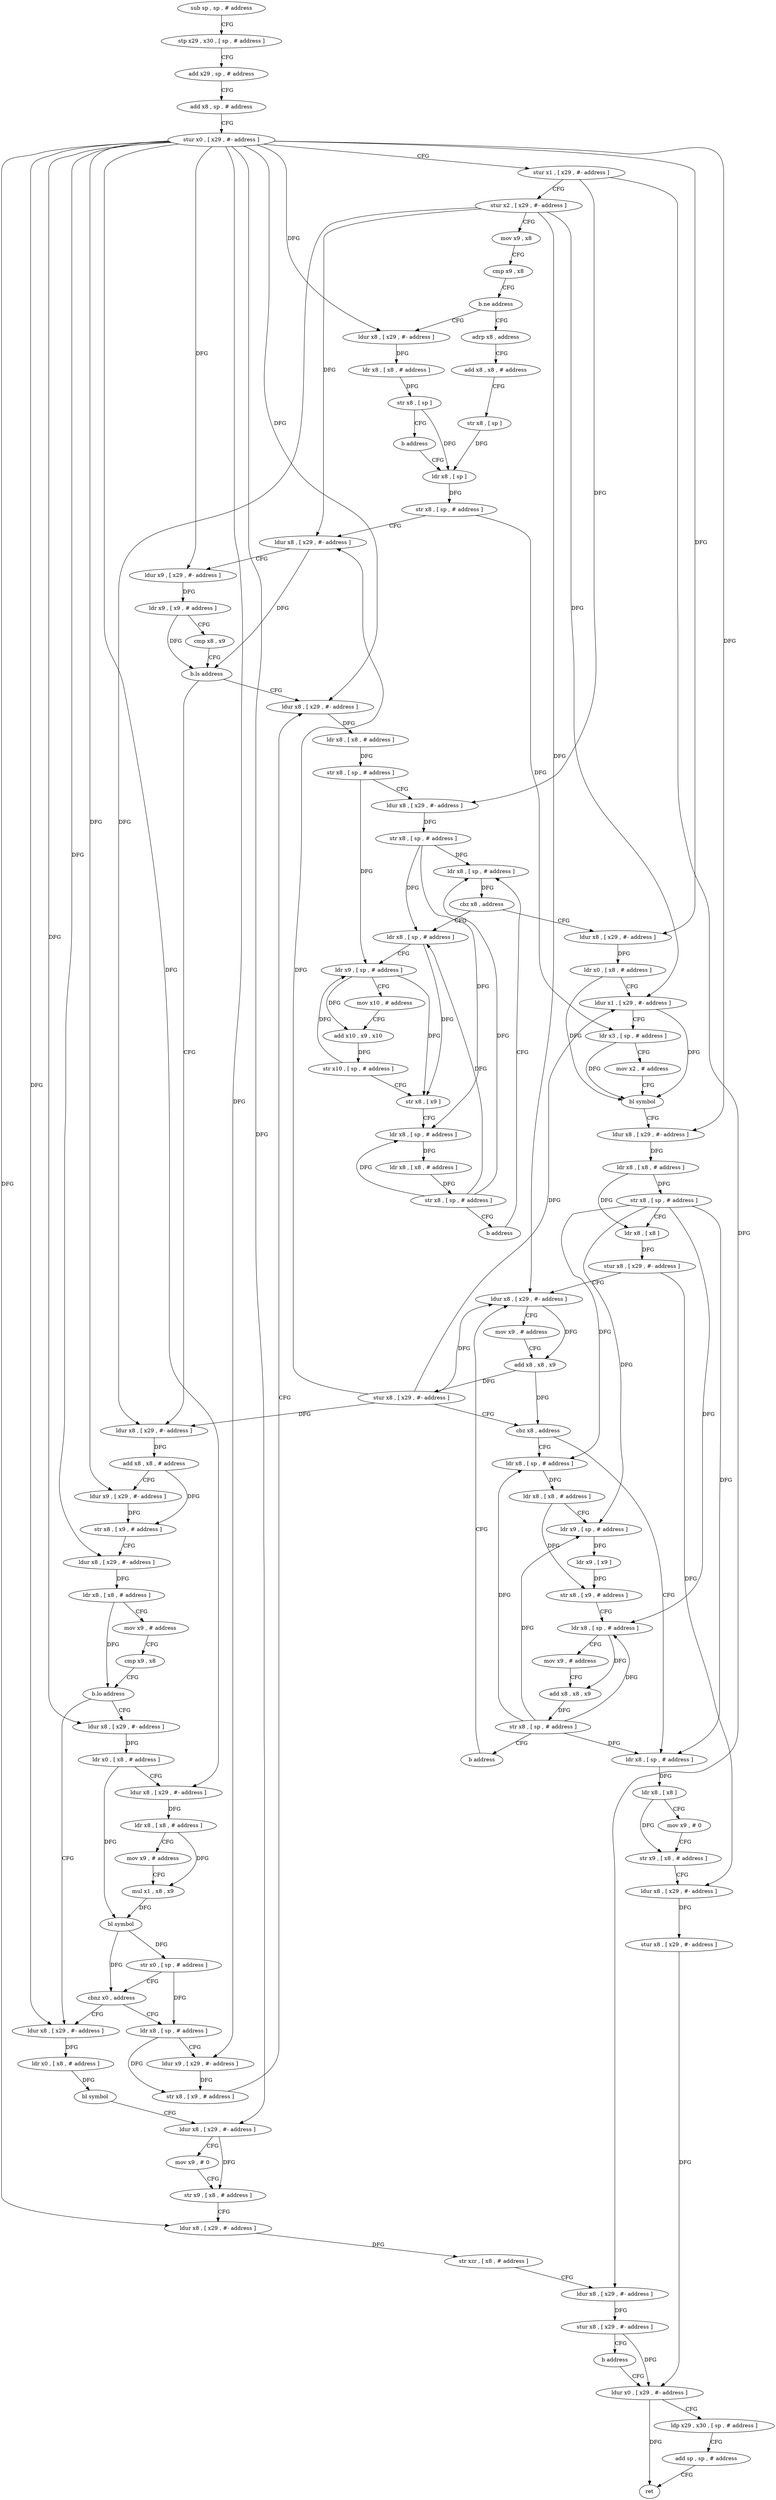 digraph "func" {
"4214040" [label = "sub sp , sp , # address" ]
"4214044" [label = "stp x29 , x30 , [ sp , # address ]" ]
"4214048" [label = "add x29 , sp , # address" ]
"4214052" [label = "add x8 , sp , # address" ]
"4214056" [label = "stur x0 , [ x29 , #- address ]" ]
"4214060" [label = "stur x1 , [ x29 , #- address ]" ]
"4214064" [label = "stur x2 , [ x29 , #- address ]" ]
"4214068" [label = "mov x9 , x8" ]
"4214072" [label = "cmp x9 , x8" ]
"4214076" [label = "b.ne address" ]
"4214096" [label = "adrp x8 , address" ]
"4214080" [label = "ldur x8 , [ x29 , #- address ]" ]
"4214100" [label = "add x8 , x8 , # address" ]
"4214104" [label = "str x8 , [ sp ]" ]
"4214108" [label = "ldr x8 , [ sp ]" ]
"4214084" [label = "ldr x8 , [ x8 , # address ]" ]
"4214088" [label = "str x8 , [ sp ]" ]
"4214092" [label = "b address" ]
"4214264" [label = "ldur x8 , [ x29 , #- address ]" ]
"4214268" [label = "ldr x8 , [ x8 , # address ]" ]
"4214272" [label = "str x8 , [ sp , # address ]" ]
"4214276" [label = "ldur x8 , [ x29 , #- address ]" ]
"4214280" [label = "str x8 , [ sp , # address ]" ]
"4214284" [label = "ldr x8 , [ sp , # address ]" ]
"4214136" [label = "ldur x8 , [ x29 , #- address ]" ]
"4214140" [label = "add x8 , x8 , # address" ]
"4214144" [label = "ldur x9 , [ x29 , #- address ]" ]
"4214148" [label = "str x8 , [ x9 , # address ]" ]
"4214152" [label = "ldur x8 , [ x29 , #- address ]" ]
"4214156" [label = "ldr x8 , [ x8 , # address ]" ]
"4214160" [label = "mov x9 , # address" ]
"4214164" [label = "cmp x9 , x8" ]
"4214168" [label = "b.lo address" ]
"4214208" [label = "ldur x8 , [ x29 , #- address ]" ]
"4214172" [label = "ldur x8 , [ x29 , #- address ]" ]
"4214112" [label = "str x8 , [ sp , # address ]" ]
"4214116" [label = "ldur x8 , [ x29 , #- address ]" ]
"4214120" [label = "ldur x9 , [ x29 , #- address ]" ]
"4214124" [label = "ldr x9 , [ x9 , # address ]" ]
"4214128" [label = "cmp x8 , x9" ]
"4214132" [label = "b.ls address" ]
"4214332" [label = "ldur x8 , [ x29 , #- address ]" ]
"4214336" [label = "ldr x0 , [ x8 , # address ]" ]
"4214340" [label = "ldur x1 , [ x29 , #- address ]" ]
"4214344" [label = "ldr x3 , [ sp , # address ]" ]
"4214348" [label = "mov x2 , # address" ]
"4214352" [label = "bl symbol" ]
"4214356" [label = "ldur x8 , [ x29 , #- address ]" ]
"4214360" [label = "ldr x8 , [ x8 , # address ]" ]
"4214364" [label = "str x8 , [ sp , # address ]" ]
"4214368" [label = "ldr x8 , [ x8 ]" ]
"4214372" [label = "stur x8 , [ x29 , #- address ]" ]
"4214376" [label = "ldur x8 , [ x29 , #- address ]" ]
"4214292" [label = "ldr x8 , [ sp , # address ]" ]
"4214296" [label = "ldr x9 , [ sp , # address ]" ]
"4214300" [label = "mov x10 , # address" ]
"4214304" [label = "add x10 , x9 , x10" ]
"4214308" [label = "str x10 , [ sp , # address ]" ]
"4214312" [label = "str x8 , [ x9 ]" ]
"4214316" [label = "ldr x8 , [ sp , # address ]" ]
"4214320" [label = "ldr x8 , [ x8 , # address ]" ]
"4214324" [label = "str x8 , [ sp , # address ]" ]
"4214328" [label = "b address" ]
"4214212" [label = "ldr x0 , [ x8 , # address ]" ]
"4214216" [label = "bl symbol" ]
"4214220" [label = "ldur x8 , [ x29 , #- address ]" ]
"4214224" [label = "mov x9 , # 0" ]
"4214228" [label = "str x9 , [ x8 , # address ]" ]
"4214232" [label = "ldur x8 , [ x29 , #- address ]" ]
"4214236" [label = "str xzr , [ x8 , # address ]" ]
"4214240" [label = "ldur x8 , [ x29 , #- address ]" ]
"4214244" [label = "stur x8 , [ x29 , #- address ]" ]
"4214248" [label = "b address" ]
"4214460" [label = "ldur x0 , [ x29 , #- address ]" ]
"4214176" [label = "ldr x0 , [ x8 , # address ]" ]
"4214180" [label = "ldur x8 , [ x29 , #- address ]" ]
"4214184" [label = "ldr x8 , [ x8 , # address ]" ]
"4214188" [label = "mov x9 , # address" ]
"4214192" [label = "mul x1 , x8 , x9" ]
"4214196" [label = "bl symbol" ]
"4214200" [label = "str x0 , [ sp , # address ]" ]
"4214204" [label = "cbnz x0 , address" ]
"4214252" [label = "ldr x8 , [ sp , # address ]" ]
"4214436" [label = "ldr x8 , [ sp , # address ]" ]
"4214440" [label = "ldr x8 , [ x8 ]" ]
"4214444" [label = "mov x9 , # 0" ]
"4214448" [label = "str x9 , [ x8 , # address ]" ]
"4214452" [label = "ldur x8 , [ x29 , #- address ]" ]
"4214456" [label = "stur x8 , [ x29 , #- address ]" ]
"4214396" [label = "ldr x8 , [ sp , # address ]" ]
"4214400" [label = "ldr x8 , [ x8 , # address ]" ]
"4214404" [label = "ldr x9 , [ sp , # address ]" ]
"4214408" [label = "ldr x9 , [ x9 ]" ]
"4214412" [label = "str x8 , [ x9 , # address ]" ]
"4214416" [label = "ldr x8 , [ sp , # address ]" ]
"4214420" [label = "mov x9 , # address" ]
"4214424" [label = "add x8 , x8 , x9" ]
"4214428" [label = "str x8 , [ sp , # address ]" ]
"4214432" [label = "b address" ]
"4214288" [label = "cbz x8 , address" ]
"4214464" [label = "ldp x29 , x30 , [ sp , # address ]" ]
"4214468" [label = "add sp , sp , # address" ]
"4214472" [label = "ret" ]
"4214256" [label = "ldur x9 , [ x29 , #- address ]" ]
"4214260" [label = "str x8 , [ x9 , # address ]" ]
"4214380" [label = "mov x9 , # address" ]
"4214384" [label = "add x8 , x8 , x9" ]
"4214388" [label = "stur x8 , [ x29 , #- address ]" ]
"4214392" [label = "cbz x8 , address" ]
"4214040" -> "4214044" [ label = "CFG" ]
"4214044" -> "4214048" [ label = "CFG" ]
"4214048" -> "4214052" [ label = "CFG" ]
"4214052" -> "4214056" [ label = "CFG" ]
"4214056" -> "4214060" [ label = "CFG" ]
"4214056" -> "4214080" [ label = "DFG" ]
"4214056" -> "4214120" [ label = "DFG" ]
"4214056" -> "4214264" [ label = "DFG" ]
"4214056" -> "4214144" [ label = "DFG" ]
"4214056" -> "4214152" [ label = "DFG" ]
"4214056" -> "4214208" [ label = "DFG" ]
"4214056" -> "4214220" [ label = "DFG" ]
"4214056" -> "4214232" [ label = "DFG" ]
"4214056" -> "4214172" [ label = "DFG" ]
"4214056" -> "4214180" [ label = "DFG" ]
"4214056" -> "4214332" [ label = "DFG" ]
"4214056" -> "4214356" [ label = "DFG" ]
"4214056" -> "4214256" [ label = "DFG" ]
"4214060" -> "4214064" [ label = "CFG" ]
"4214060" -> "4214276" [ label = "DFG" ]
"4214060" -> "4214240" [ label = "DFG" ]
"4214064" -> "4214068" [ label = "CFG" ]
"4214064" -> "4214116" [ label = "DFG" ]
"4214064" -> "4214136" [ label = "DFG" ]
"4214064" -> "4214340" [ label = "DFG" ]
"4214064" -> "4214376" [ label = "DFG" ]
"4214068" -> "4214072" [ label = "CFG" ]
"4214072" -> "4214076" [ label = "CFG" ]
"4214076" -> "4214096" [ label = "CFG" ]
"4214076" -> "4214080" [ label = "CFG" ]
"4214096" -> "4214100" [ label = "CFG" ]
"4214080" -> "4214084" [ label = "DFG" ]
"4214100" -> "4214104" [ label = "CFG" ]
"4214104" -> "4214108" [ label = "DFG" ]
"4214108" -> "4214112" [ label = "DFG" ]
"4214084" -> "4214088" [ label = "DFG" ]
"4214088" -> "4214092" [ label = "CFG" ]
"4214088" -> "4214108" [ label = "DFG" ]
"4214092" -> "4214108" [ label = "CFG" ]
"4214264" -> "4214268" [ label = "DFG" ]
"4214268" -> "4214272" [ label = "DFG" ]
"4214272" -> "4214276" [ label = "CFG" ]
"4214272" -> "4214296" [ label = "DFG" ]
"4214276" -> "4214280" [ label = "DFG" ]
"4214280" -> "4214284" [ label = "DFG" ]
"4214280" -> "4214292" [ label = "DFG" ]
"4214280" -> "4214316" [ label = "DFG" ]
"4214284" -> "4214288" [ label = "DFG" ]
"4214136" -> "4214140" [ label = "DFG" ]
"4214140" -> "4214144" [ label = "CFG" ]
"4214140" -> "4214148" [ label = "DFG" ]
"4214144" -> "4214148" [ label = "DFG" ]
"4214148" -> "4214152" [ label = "CFG" ]
"4214152" -> "4214156" [ label = "DFG" ]
"4214156" -> "4214160" [ label = "CFG" ]
"4214156" -> "4214168" [ label = "DFG" ]
"4214160" -> "4214164" [ label = "CFG" ]
"4214164" -> "4214168" [ label = "CFG" ]
"4214168" -> "4214208" [ label = "CFG" ]
"4214168" -> "4214172" [ label = "CFG" ]
"4214208" -> "4214212" [ label = "DFG" ]
"4214172" -> "4214176" [ label = "DFG" ]
"4214112" -> "4214116" [ label = "CFG" ]
"4214112" -> "4214344" [ label = "DFG" ]
"4214116" -> "4214120" [ label = "CFG" ]
"4214116" -> "4214132" [ label = "DFG" ]
"4214120" -> "4214124" [ label = "DFG" ]
"4214124" -> "4214128" [ label = "CFG" ]
"4214124" -> "4214132" [ label = "DFG" ]
"4214128" -> "4214132" [ label = "CFG" ]
"4214132" -> "4214264" [ label = "CFG" ]
"4214132" -> "4214136" [ label = "CFG" ]
"4214332" -> "4214336" [ label = "DFG" ]
"4214336" -> "4214340" [ label = "CFG" ]
"4214336" -> "4214352" [ label = "DFG" ]
"4214340" -> "4214344" [ label = "CFG" ]
"4214340" -> "4214352" [ label = "DFG" ]
"4214344" -> "4214348" [ label = "CFG" ]
"4214344" -> "4214352" [ label = "DFG" ]
"4214348" -> "4214352" [ label = "CFG" ]
"4214352" -> "4214356" [ label = "CFG" ]
"4214356" -> "4214360" [ label = "DFG" ]
"4214360" -> "4214364" [ label = "DFG" ]
"4214360" -> "4214368" [ label = "DFG" ]
"4214364" -> "4214368" [ label = "CFG" ]
"4214364" -> "4214436" [ label = "DFG" ]
"4214364" -> "4214396" [ label = "DFG" ]
"4214364" -> "4214404" [ label = "DFG" ]
"4214364" -> "4214416" [ label = "DFG" ]
"4214368" -> "4214372" [ label = "DFG" ]
"4214372" -> "4214376" [ label = "CFG" ]
"4214372" -> "4214452" [ label = "DFG" ]
"4214376" -> "4214380" [ label = "CFG" ]
"4214376" -> "4214384" [ label = "DFG" ]
"4214292" -> "4214296" [ label = "CFG" ]
"4214292" -> "4214312" [ label = "DFG" ]
"4214296" -> "4214300" [ label = "CFG" ]
"4214296" -> "4214304" [ label = "DFG" ]
"4214296" -> "4214312" [ label = "DFG" ]
"4214300" -> "4214304" [ label = "CFG" ]
"4214304" -> "4214308" [ label = "DFG" ]
"4214308" -> "4214312" [ label = "CFG" ]
"4214308" -> "4214296" [ label = "DFG" ]
"4214312" -> "4214316" [ label = "CFG" ]
"4214316" -> "4214320" [ label = "DFG" ]
"4214320" -> "4214324" [ label = "DFG" ]
"4214324" -> "4214328" [ label = "CFG" ]
"4214324" -> "4214284" [ label = "DFG" ]
"4214324" -> "4214292" [ label = "DFG" ]
"4214324" -> "4214316" [ label = "DFG" ]
"4214328" -> "4214284" [ label = "CFG" ]
"4214212" -> "4214216" [ label = "DFG" ]
"4214216" -> "4214220" [ label = "CFG" ]
"4214220" -> "4214224" [ label = "CFG" ]
"4214220" -> "4214228" [ label = "DFG" ]
"4214224" -> "4214228" [ label = "CFG" ]
"4214228" -> "4214232" [ label = "CFG" ]
"4214232" -> "4214236" [ label = "DFG" ]
"4214236" -> "4214240" [ label = "CFG" ]
"4214240" -> "4214244" [ label = "DFG" ]
"4214244" -> "4214248" [ label = "CFG" ]
"4214244" -> "4214460" [ label = "DFG" ]
"4214248" -> "4214460" [ label = "CFG" ]
"4214460" -> "4214464" [ label = "CFG" ]
"4214460" -> "4214472" [ label = "DFG" ]
"4214176" -> "4214180" [ label = "CFG" ]
"4214176" -> "4214196" [ label = "DFG" ]
"4214180" -> "4214184" [ label = "DFG" ]
"4214184" -> "4214188" [ label = "CFG" ]
"4214184" -> "4214192" [ label = "DFG" ]
"4214188" -> "4214192" [ label = "CFG" ]
"4214192" -> "4214196" [ label = "DFG" ]
"4214196" -> "4214200" [ label = "DFG" ]
"4214196" -> "4214204" [ label = "DFG" ]
"4214200" -> "4214204" [ label = "CFG" ]
"4214200" -> "4214252" [ label = "DFG" ]
"4214204" -> "4214252" [ label = "CFG" ]
"4214204" -> "4214208" [ label = "CFG" ]
"4214252" -> "4214256" [ label = "CFG" ]
"4214252" -> "4214260" [ label = "DFG" ]
"4214436" -> "4214440" [ label = "DFG" ]
"4214440" -> "4214444" [ label = "CFG" ]
"4214440" -> "4214448" [ label = "DFG" ]
"4214444" -> "4214448" [ label = "CFG" ]
"4214448" -> "4214452" [ label = "CFG" ]
"4214452" -> "4214456" [ label = "DFG" ]
"4214456" -> "4214460" [ label = "DFG" ]
"4214396" -> "4214400" [ label = "DFG" ]
"4214400" -> "4214404" [ label = "CFG" ]
"4214400" -> "4214412" [ label = "DFG" ]
"4214404" -> "4214408" [ label = "DFG" ]
"4214408" -> "4214412" [ label = "DFG" ]
"4214412" -> "4214416" [ label = "CFG" ]
"4214416" -> "4214420" [ label = "CFG" ]
"4214416" -> "4214424" [ label = "DFG" ]
"4214420" -> "4214424" [ label = "CFG" ]
"4214424" -> "4214428" [ label = "DFG" ]
"4214428" -> "4214432" [ label = "CFG" ]
"4214428" -> "4214436" [ label = "DFG" ]
"4214428" -> "4214396" [ label = "DFG" ]
"4214428" -> "4214404" [ label = "DFG" ]
"4214428" -> "4214416" [ label = "DFG" ]
"4214432" -> "4214376" [ label = "CFG" ]
"4214288" -> "4214332" [ label = "CFG" ]
"4214288" -> "4214292" [ label = "CFG" ]
"4214464" -> "4214468" [ label = "CFG" ]
"4214468" -> "4214472" [ label = "CFG" ]
"4214256" -> "4214260" [ label = "DFG" ]
"4214260" -> "4214264" [ label = "CFG" ]
"4214380" -> "4214384" [ label = "CFG" ]
"4214384" -> "4214388" [ label = "DFG" ]
"4214384" -> "4214392" [ label = "DFG" ]
"4214388" -> "4214392" [ label = "CFG" ]
"4214388" -> "4214116" [ label = "DFG" ]
"4214388" -> "4214136" [ label = "DFG" ]
"4214388" -> "4214340" [ label = "DFG" ]
"4214388" -> "4214376" [ label = "DFG" ]
"4214392" -> "4214436" [ label = "CFG" ]
"4214392" -> "4214396" [ label = "CFG" ]
}
